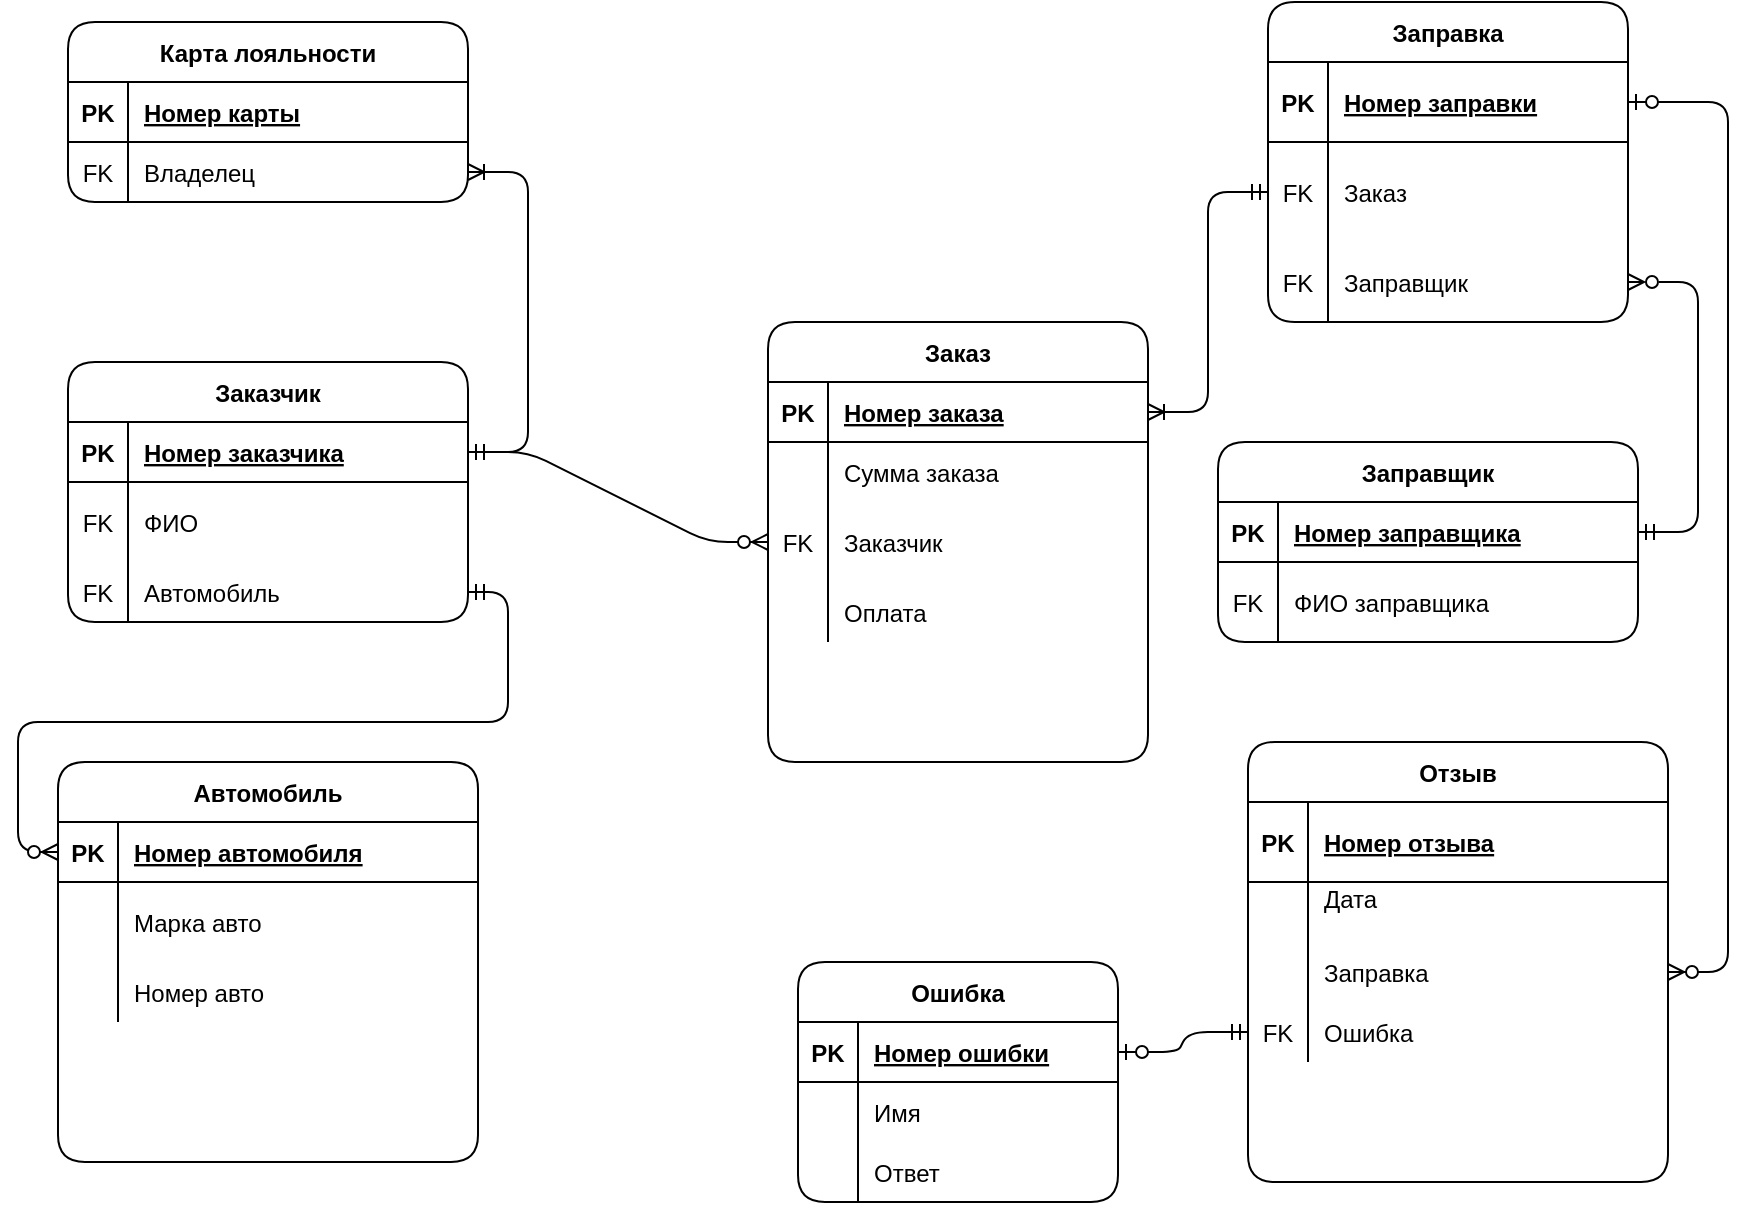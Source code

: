<mxfile version="13.9.9" type="device" pages="2"><diagram id="R2lEEEUBdFMjLlhIrx00" name="Logical"><mxGraphModel dx="1702" dy="495" grid="1" gridSize="10" guides="1" tooltips="1" connect="1" arrows="1" fold="1" page="1" pageScale="1" pageWidth="850" pageHeight="1100" math="0" shadow="0" extFonts="Permanent Marker^https://fonts.googleapis.com/css?family=Permanent+Marker"><root><mxCell id="0"/><mxCell id="1" parent="0"/><mxCell id="C-vyLk0tnHw3VtMMgP7b-1" value="" style="edgeStyle=entityRelationEdgeStyle;endArrow=ERmandOne;startArrow=ERoneToMany;endFill=0;startFill=0;fillColor=#f8cecc;" parent="1" source="C-vyLk0tnHw3VtMMgP7b-24" target="C-vyLk0tnHw3VtMMgP7b-6" edge="1"><mxGeometry width="100" height="100" relative="1" as="geometry"><mxPoint x="340" y="720" as="sourcePoint"/><mxPoint x="440" y="620" as="targetPoint"/></mxGeometry></mxCell><mxCell id="C-vyLk0tnHw3VtMMgP7b-2" value="Заправка" style="shape=table;startSize=30;container=1;collapsible=1;childLayout=tableLayout;fixedRows=1;rowLines=0;fontStyle=1;align=center;resizeLast=1;rounded=1;" parent="1" vertex="1"><mxGeometry x="360" y="80" width="180" height="160" as="geometry"><mxRectangle x="300" y="120" width="90" height="30" as="alternateBounds"/></mxGeometry></mxCell><mxCell id="C-vyLk0tnHw3VtMMgP7b-3" value="" style="shape=partialRectangle;collapsible=0;dropTarget=0;pointerEvents=0;fillColor=none;points=[[0,0.5],[1,0.5]];portConstraint=eastwest;top=0;left=0;right=0;bottom=1;" parent="C-vyLk0tnHw3VtMMgP7b-2" vertex="1"><mxGeometry y="30" width="180" height="40" as="geometry"/></mxCell><mxCell id="C-vyLk0tnHw3VtMMgP7b-4" value="PK" style="shape=partialRectangle;overflow=hidden;connectable=0;fillColor=none;top=0;left=0;bottom=0;right=0;fontStyle=1;" parent="C-vyLk0tnHw3VtMMgP7b-3" vertex="1"><mxGeometry width="30" height="40" as="geometry"><mxRectangle width="30" height="40" as="alternateBounds"/></mxGeometry></mxCell><mxCell id="C-vyLk0tnHw3VtMMgP7b-5" value="Номер заправки" style="shape=partialRectangle;overflow=hidden;connectable=0;fillColor=none;top=0;left=0;bottom=0;right=0;align=left;spacingLeft=6;fontStyle=5;" parent="C-vyLk0tnHw3VtMMgP7b-3" vertex="1"><mxGeometry x="30" width="150" height="40" as="geometry"><mxRectangle width="150" height="40" as="alternateBounds"/></mxGeometry></mxCell><mxCell id="C-vyLk0tnHw3VtMMgP7b-6" value="" style="shape=partialRectangle;collapsible=0;dropTarget=0;pointerEvents=0;fillColor=none;points=[[0,0.5],[1,0.5]];portConstraint=eastwest;top=0;left=0;right=0;bottom=0;" parent="C-vyLk0tnHw3VtMMgP7b-2" vertex="1"><mxGeometry y="70" width="180" height="50" as="geometry"/></mxCell><mxCell id="C-vyLk0tnHw3VtMMgP7b-7" value="FK" style="shape=partialRectangle;overflow=hidden;connectable=0;fillColor=none;top=0;left=0;bottom=0;right=0;" parent="C-vyLk0tnHw3VtMMgP7b-6" vertex="1"><mxGeometry width="30" height="50" as="geometry"><mxRectangle width="30" height="50" as="alternateBounds"/></mxGeometry></mxCell><mxCell id="C-vyLk0tnHw3VtMMgP7b-8" value="Заказ" style="shape=partialRectangle;overflow=hidden;connectable=0;fillColor=none;top=0;left=0;bottom=0;right=0;align=left;spacingLeft=6;" parent="C-vyLk0tnHw3VtMMgP7b-6" vertex="1"><mxGeometry x="30" width="150" height="50" as="geometry"><mxRectangle width="150" height="50" as="alternateBounds"/></mxGeometry></mxCell><mxCell id="CII_yBb1ual2_j7JUmYw-45" value="" style="shape=partialRectangle;collapsible=0;dropTarget=0;pointerEvents=0;fillColor=none;top=0;left=0;bottom=0;right=0;points=[[0,0.5],[1,0.5]];portConstraint=eastwest;" parent="C-vyLk0tnHw3VtMMgP7b-2" vertex="1"><mxGeometry y="120" width="180" height="40" as="geometry"/></mxCell><mxCell id="CII_yBb1ual2_j7JUmYw-46" value="FK" style="shape=partialRectangle;connectable=0;fillColor=none;top=0;left=0;bottom=0;right=0;editable=1;overflow=hidden;" parent="CII_yBb1ual2_j7JUmYw-45" vertex="1"><mxGeometry width="30" height="40" as="geometry"><mxRectangle width="30" height="40" as="alternateBounds"/></mxGeometry></mxCell><mxCell id="CII_yBb1ual2_j7JUmYw-47" value="Заправщик" style="shape=partialRectangle;connectable=0;fillColor=none;top=0;left=0;bottom=0;right=0;align=left;spacingLeft=6;overflow=hidden;" parent="CII_yBb1ual2_j7JUmYw-45" vertex="1"><mxGeometry x="30" width="150" height="40" as="geometry"><mxRectangle width="150" height="40" as="alternateBounds"/></mxGeometry></mxCell><mxCell id="C-vyLk0tnHw3VtMMgP7b-13" value="Ошибка" style="shape=table;startSize=30;container=1;collapsible=1;childLayout=tableLayout;fixedRows=1;rowLines=0;fontStyle=1;align=center;resizeLast=1;rounded=1;" parent="1" vertex="1"><mxGeometry x="125" y="560" width="160" height="120" as="geometry"><mxRectangle x="580" y="40" width="80" height="30" as="alternateBounds"/></mxGeometry></mxCell><mxCell id="C-vyLk0tnHw3VtMMgP7b-14" value="" style="shape=partialRectangle;collapsible=0;dropTarget=0;pointerEvents=0;fillColor=none;points=[[0,0.5],[1,0.5]];portConstraint=eastwest;top=0;left=0;right=0;bottom=1;" parent="C-vyLk0tnHw3VtMMgP7b-13" vertex="1"><mxGeometry y="30" width="160" height="30" as="geometry"/></mxCell><mxCell id="C-vyLk0tnHw3VtMMgP7b-15" value="PK" style="shape=partialRectangle;overflow=hidden;connectable=0;fillColor=none;top=0;left=0;bottom=0;right=0;fontStyle=1;" parent="C-vyLk0tnHw3VtMMgP7b-14" vertex="1"><mxGeometry width="30" height="30" as="geometry"><mxRectangle width="30" height="30" as="alternateBounds"/></mxGeometry></mxCell><mxCell id="C-vyLk0tnHw3VtMMgP7b-16" value="Номер ошибки" style="shape=partialRectangle;overflow=hidden;connectable=0;fillColor=none;top=0;left=0;bottom=0;right=0;align=left;spacingLeft=6;fontStyle=5;" parent="C-vyLk0tnHw3VtMMgP7b-14" vertex="1"><mxGeometry x="30" width="130" height="30" as="geometry"><mxRectangle width="130" height="30" as="alternateBounds"/></mxGeometry></mxCell><mxCell id="ODH3UXJj45eJkhHEA2XI-54" value="" style="shape=partialRectangle;collapsible=0;dropTarget=0;pointerEvents=0;fillColor=none;top=0;left=0;bottom=0;right=0;points=[[0,0.5],[1,0.5]];portConstraint=eastwest;" parent="C-vyLk0tnHw3VtMMgP7b-13" vertex="1"><mxGeometry y="60" width="160" height="30" as="geometry"/></mxCell><mxCell id="ODH3UXJj45eJkhHEA2XI-55" value="" style="shape=partialRectangle;connectable=0;fillColor=none;top=0;left=0;bottom=0;right=0;editable=1;overflow=hidden;" parent="ODH3UXJj45eJkhHEA2XI-54" vertex="1"><mxGeometry width="30" height="30" as="geometry"><mxRectangle width="30" height="30" as="alternateBounds"/></mxGeometry></mxCell><mxCell id="ODH3UXJj45eJkhHEA2XI-56" value="Имя" style="shape=partialRectangle;connectable=0;fillColor=none;top=0;left=0;bottom=0;right=0;align=left;spacingLeft=6;overflow=hidden;" parent="ODH3UXJj45eJkhHEA2XI-54" vertex="1"><mxGeometry x="30" width="130" height="30" as="geometry"><mxRectangle width="130" height="30" as="alternateBounds"/></mxGeometry></mxCell><mxCell id="ODH3UXJj45eJkhHEA2XI-50" value="" style="shape=partialRectangle;collapsible=0;dropTarget=0;pointerEvents=0;fillColor=none;top=0;left=0;bottom=0;right=0;points=[[0,0.5],[1,0.5]];portConstraint=eastwest;" parent="C-vyLk0tnHw3VtMMgP7b-13" vertex="1"><mxGeometry y="90" width="160" height="30" as="geometry"/></mxCell><mxCell id="ODH3UXJj45eJkhHEA2XI-51" value="" style="shape=partialRectangle;connectable=0;fillColor=none;top=0;left=0;bottom=0;right=0;editable=1;overflow=hidden;" parent="ODH3UXJj45eJkhHEA2XI-50" vertex="1"><mxGeometry width="30" height="30" as="geometry"><mxRectangle width="30" height="30" as="alternateBounds"/></mxGeometry></mxCell><mxCell id="ODH3UXJj45eJkhHEA2XI-52" value="Ответ" style="shape=partialRectangle;connectable=0;fillColor=none;top=0;left=0;bottom=0;right=0;align=left;spacingLeft=6;overflow=hidden;" parent="ODH3UXJj45eJkhHEA2XI-50" vertex="1"><mxGeometry x="30" width="130" height="30" as="geometry"><mxRectangle width="130" height="30" as="alternateBounds"/></mxGeometry></mxCell><mxCell id="C-vyLk0tnHw3VtMMgP7b-23" value="Заказ" style="shape=table;startSize=30;container=1;collapsible=1;childLayout=tableLayout;fixedRows=1;rowLines=0;fontStyle=1;align=center;resizeLast=1;rounded=1;" parent="1" vertex="1"><mxGeometry x="110" y="240" width="190" height="220" as="geometry"/></mxCell><mxCell id="C-vyLk0tnHw3VtMMgP7b-24" value="" style="shape=partialRectangle;collapsible=0;dropTarget=0;pointerEvents=0;fillColor=none;points=[[0,0.5],[1,0.5]];portConstraint=eastwest;top=0;left=0;right=0;bottom=1;" parent="C-vyLk0tnHw3VtMMgP7b-23" vertex="1"><mxGeometry y="30" width="190" height="30" as="geometry"/></mxCell><mxCell id="C-vyLk0tnHw3VtMMgP7b-25" value="PK" style="shape=partialRectangle;overflow=hidden;connectable=0;fillColor=none;top=0;left=0;bottom=0;right=0;fontStyle=1;" parent="C-vyLk0tnHw3VtMMgP7b-24" vertex="1"><mxGeometry width="30" height="30" as="geometry"><mxRectangle width="30" height="30" as="alternateBounds"/></mxGeometry></mxCell><mxCell id="C-vyLk0tnHw3VtMMgP7b-26" value="Номер заказа" style="shape=partialRectangle;overflow=hidden;connectable=0;fillColor=none;top=0;left=0;bottom=0;right=0;align=left;spacingLeft=6;fontStyle=5;" parent="C-vyLk0tnHw3VtMMgP7b-24" vertex="1"><mxGeometry x="30" width="160" height="30" as="geometry"><mxRectangle width="160" height="30" as="alternateBounds"/></mxGeometry></mxCell><mxCell id="ODH3UXJj45eJkhHEA2XI-2" value="" style="shape=partialRectangle;collapsible=0;dropTarget=0;pointerEvents=0;fillColor=none;top=0;left=0;bottom=0;right=0;points=[[0,0.5],[1,0.5]];portConstraint=eastwest;" parent="C-vyLk0tnHw3VtMMgP7b-23" vertex="1"><mxGeometry y="60" width="190" height="30" as="geometry"/></mxCell><mxCell id="ODH3UXJj45eJkhHEA2XI-3" value="" style="shape=partialRectangle;connectable=0;fillColor=none;top=0;left=0;bottom=0;right=0;editable=1;overflow=hidden;" parent="ODH3UXJj45eJkhHEA2XI-2" vertex="1"><mxGeometry width="30" height="30" as="geometry"><mxRectangle width="30" height="30" as="alternateBounds"/></mxGeometry></mxCell><mxCell id="ODH3UXJj45eJkhHEA2XI-4" value="Сумма заказа" style="shape=partialRectangle;connectable=0;fillColor=none;top=0;left=0;bottom=0;right=0;align=left;spacingLeft=6;overflow=hidden;" parent="ODH3UXJj45eJkhHEA2XI-2" vertex="1"><mxGeometry x="30" width="160" height="30" as="geometry"><mxRectangle width="160" height="30" as="alternateBounds"/></mxGeometry></mxCell><mxCell id="ODH3UXJj45eJkhHEA2XI-6" value="" style="shape=partialRectangle;collapsible=0;dropTarget=0;pointerEvents=0;fillColor=none;top=0;left=0;bottom=0;right=0;points=[[0,0.5],[1,0.5]];portConstraint=eastwest;" parent="C-vyLk0tnHw3VtMMgP7b-23" vertex="1"><mxGeometry y="90" width="190" height="40" as="geometry"/></mxCell><mxCell id="ODH3UXJj45eJkhHEA2XI-7" value="FK" style="shape=partialRectangle;connectable=0;fillColor=none;top=0;left=0;bottom=0;right=0;editable=1;overflow=hidden;" parent="ODH3UXJj45eJkhHEA2XI-6" vertex="1"><mxGeometry width="30" height="40" as="geometry"><mxRectangle width="30" height="40" as="alternateBounds"/></mxGeometry></mxCell><mxCell id="ODH3UXJj45eJkhHEA2XI-8" value="Заказчик" style="shape=partialRectangle;connectable=0;fillColor=none;top=0;left=0;bottom=0;right=0;align=left;spacingLeft=6;overflow=hidden;" parent="ODH3UXJj45eJkhHEA2XI-6" vertex="1"><mxGeometry x="30" width="160" height="40" as="geometry"><mxRectangle width="160" height="40" as="alternateBounds"/></mxGeometry></mxCell><mxCell id="ODH3UXJj45eJkhHEA2XI-34" value="" style="shape=partialRectangle;collapsible=0;dropTarget=0;pointerEvents=0;fillColor=none;top=0;left=0;bottom=0;right=0;points=[[0,0.5],[1,0.5]];portConstraint=eastwest;" parent="C-vyLk0tnHw3VtMMgP7b-23" vertex="1"><mxGeometry y="130" width="190" height="30" as="geometry"/></mxCell><mxCell id="ODH3UXJj45eJkhHEA2XI-35" value="" style="shape=partialRectangle;connectable=0;fillColor=none;top=0;left=0;bottom=0;right=0;editable=1;overflow=hidden;" parent="ODH3UXJj45eJkhHEA2XI-34" vertex="1"><mxGeometry width="30" height="30" as="geometry"><mxRectangle width="30" height="30" as="alternateBounds"/></mxGeometry></mxCell><mxCell id="ODH3UXJj45eJkhHEA2XI-36" value="Оплата" style="shape=partialRectangle;connectable=0;fillColor=none;top=0;left=0;bottom=0;right=0;align=left;spacingLeft=6;overflow=hidden;" parent="ODH3UXJj45eJkhHEA2XI-34" vertex="1"><mxGeometry x="30" width="160" height="30" as="geometry"><mxRectangle width="160" height="30" as="alternateBounds"/></mxGeometry></mxCell><mxCell id="oWSy5l8P3rpFswhTeoix-1" value="Отзыв" style="shape=table;startSize=30;container=1;collapsible=1;childLayout=tableLayout;fixedRows=1;rowLines=0;fontStyle=1;align=center;resizeLast=1;rounded=1;" parent="1" vertex="1"><mxGeometry x="350" y="450" width="210" height="220" as="geometry"/></mxCell><mxCell id="oWSy5l8P3rpFswhTeoix-2" value="" style="shape=partialRectangle;collapsible=0;dropTarget=0;pointerEvents=0;fillColor=none;points=[[0,0.5],[1,0.5]];portConstraint=eastwest;top=0;left=0;right=0;bottom=1;" parent="oWSy5l8P3rpFswhTeoix-1" vertex="1"><mxGeometry y="30" width="210" height="40" as="geometry"/></mxCell><mxCell id="oWSy5l8P3rpFswhTeoix-3" value="PK" style="shape=partialRectangle;overflow=hidden;connectable=0;fillColor=none;top=0;left=0;bottom=0;right=0;fontStyle=1;" parent="oWSy5l8P3rpFswhTeoix-2" vertex="1"><mxGeometry width="30" height="40" as="geometry"/></mxCell><mxCell id="oWSy5l8P3rpFswhTeoix-4" value="Номер отзыва" style="shape=partialRectangle;overflow=hidden;connectable=0;fillColor=none;top=0;left=0;bottom=0;right=0;align=left;spacingLeft=6;fontStyle=5;" parent="oWSy5l8P3rpFswhTeoix-2" vertex="1"><mxGeometry x="30" width="180" height="40" as="geometry"/></mxCell><mxCell id="oWSy5l8P3rpFswhTeoix-5" value="" style="shape=partialRectangle;collapsible=0;dropTarget=0;pointerEvents=0;fillColor=none;points=[[0,0.5],[1,0.5]];portConstraint=eastwest;top=0;left=0;right=0;bottom=0;" parent="oWSy5l8P3rpFswhTeoix-1" vertex="1"><mxGeometry y="70" width="210" height="30" as="geometry"/></mxCell><mxCell id="oWSy5l8P3rpFswhTeoix-6" value="" style="shape=partialRectangle;overflow=hidden;connectable=0;fillColor=none;top=0;left=0;bottom=0;right=0;" parent="oWSy5l8P3rpFswhTeoix-5" vertex="1"><mxGeometry width="30" height="30" as="geometry"/></mxCell><mxCell id="oWSy5l8P3rpFswhTeoix-7" value="Дата &#10;&#10;" style="shape=partialRectangle;overflow=hidden;connectable=0;fillColor=none;top=0;left=0;bottom=0;right=0;align=left;spacingLeft=6;" parent="oWSy5l8P3rpFswhTeoix-5" vertex="1"><mxGeometry x="30" width="180" height="30" as="geometry"/></mxCell><mxCell id="CII_yBb1ual2_j7JUmYw-36" value="" style="shape=partialRectangle;collapsible=0;dropTarget=0;pointerEvents=0;fillColor=none;top=0;left=0;bottom=0;right=0;points=[[0,0.5],[1,0.5]];portConstraint=eastwest;" parent="oWSy5l8P3rpFswhTeoix-1" vertex="1"><mxGeometry y="100" width="210" height="30" as="geometry"/></mxCell><mxCell id="CII_yBb1ual2_j7JUmYw-37" value="" style="shape=partialRectangle;connectable=0;fillColor=none;top=0;left=0;bottom=0;right=0;editable=1;overflow=hidden;" parent="CII_yBb1ual2_j7JUmYw-36" vertex="1"><mxGeometry width="30" height="30" as="geometry"/></mxCell><mxCell id="CII_yBb1ual2_j7JUmYw-38" value="Заправка" style="shape=partialRectangle;connectable=0;fillColor=none;top=0;left=0;bottom=0;right=0;align=left;spacingLeft=6;overflow=hidden;" parent="CII_yBb1ual2_j7JUmYw-36" vertex="1"><mxGeometry x="30" width="180" height="30" as="geometry"/></mxCell><mxCell id="CII_yBb1ual2_j7JUmYw-40" value="" style="shape=partialRectangle;collapsible=0;dropTarget=0;pointerEvents=0;fillColor=none;top=0;left=0;bottom=0;right=0;points=[[0,0.5],[1,0.5]];portConstraint=eastwest;" parent="oWSy5l8P3rpFswhTeoix-1" vertex="1"><mxGeometry y="130" width="210" height="30" as="geometry"/></mxCell><mxCell id="CII_yBb1ual2_j7JUmYw-41" value="FK" style="shape=partialRectangle;connectable=0;fillColor=none;top=0;left=0;bottom=0;right=0;editable=1;overflow=hidden;" parent="CII_yBb1ual2_j7JUmYw-40" vertex="1"><mxGeometry width="30" height="30" as="geometry"/></mxCell><mxCell id="CII_yBb1ual2_j7JUmYw-42" value="Ошибка" style="shape=partialRectangle;connectable=0;fillColor=none;top=0;left=0;bottom=0;right=0;align=left;spacingLeft=6;overflow=hidden;" parent="CII_yBb1ual2_j7JUmYw-40" vertex="1"><mxGeometry x="30" width="180" height="30" as="geometry"/></mxCell><mxCell id="VrgXkqRL2lkpF9AYlvJb-4" value="Карта лояльности" style="shape=table;startSize=30;container=1;collapsible=1;childLayout=tableLayout;fixedRows=1;rowLines=0;fontStyle=1;align=center;resizeLast=1;rounded=1;" parent="1" vertex="1"><mxGeometry x="-240" y="90" width="200" height="90" as="geometry"/></mxCell><mxCell id="VrgXkqRL2lkpF9AYlvJb-5" value="" style="shape=partialRectangle;collapsible=0;dropTarget=0;pointerEvents=0;fillColor=none;points=[[0,0.5],[1,0.5]];portConstraint=eastwest;top=0;left=0;right=0;bottom=1;" parent="VrgXkqRL2lkpF9AYlvJb-4" vertex="1"><mxGeometry y="30" width="200" height="30" as="geometry"/></mxCell><mxCell id="VrgXkqRL2lkpF9AYlvJb-6" value="PK" style="shape=partialRectangle;overflow=hidden;connectable=0;fillColor=none;top=0;left=0;bottom=0;right=0;fontStyle=1;" parent="VrgXkqRL2lkpF9AYlvJb-5" vertex="1"><mxGeometry width="30" height="30" as="geometry"><mxRectangle width="30" height="30" as="alternateBounds"/></mxGeometry></mxCell><mxCell id="VrgXkqRL2lkpF9AYlvJb-7" value="Номер карты" style="shape=partialRectangle;overflow=hidden;connectable=0;fillColor=none;top=0;left=0;bottom=0;right=0;align=left;spacingLeft=6;fontStyle=5;" parent="VrgXkqRL2lkpF9AYlvJb-5" vertex="1"><mxGeometry x="30" width="170" height="30" as="geometry"><mxRectangle width="160" height="30" as="alternateBounds"/></mxGeometry></mxCell><mxCell id="VrgXkqRL2lkpF9AYlvJb-11" value="" style="shape=partialRectangle;collapsible=0;dropTarget=0;pointerEvents=0;fillColor=none;top=0;left=0;bottom=0;right=0;points=[[0,0.5],[1,0.5]];portConstraint=eastwest;" parent="VrgXkqRL2lkpF9AYlvJb-4" vertex="1"><mxGeometry y="60" width="200" height="30" as="geometry"/></mxCell><mxCell id="VrgXkqRL2lkpF9AYlvJb-12" value="FK" style="shape=partialRectangle;connectable=0;fillColor=none;top=0;left=0;bottom=0;right=0;editable=1;overflow=hidden;" parent="VrgXkqRL2lkpF9AYlvJb-11" vertex="1"><mxGeometry width="30" height="30" as="geometry"><mxRectangle width="30" height="30" as="alternateBounds"/></mxGeometry></mxCell><mxCell id="VrgXkqRL2lkpF9AYlvJb-13" value="Владелец" style="shape=partialRectangle;connectable=0;fillColor=none;top=0;left=0;bottom=0;right=0;align=left;spacingLeft=6;overflow=hidden;" parent="VrgXkqRL2lkpF9AYlvJb-11" vertex="1"><mxGeometry x="30" width="170" height="30" as="geometry"><mxRectangle width="160" height="30" as="alternateBounds"/></mxGeometry></mxCell><mxCell id="CII_yBb1ual2_j7JUmYw-1" value="Заказчик" style="shape=table;startSize=30;container=1;collapsible=1;childLayout=tableLayout;fixedRows=1;rowLines=0;fontStyle=1;align=center;resizeLast=1;rounded=1;" parent="1" vertex="1"><mxGeometry x="-240" y="260" width="200" height="130" as="geometry"/></mxCell><mxCell id="CII_yBb1ual2_j7JUmYw-2" value="" style="shape=partialRectangle;collapsible=0;dropTarget=0;pointerEvents=0;fillColor=none;points=[[0,0.5],[1,0.5]];portConstraint=eastwest;top=0;left=0;right=0;bottom=1;" parent="CII_yBb1ual2_j7JUmYw-1" vertex="1"><mxGeometry y="30" width="200" height="30" as="geometry"/></mxCell><mxCell id="CII_yBb1ual2_j7JUmYw-3" value="PK" style="shape=partialRectangle;overflow=hidden;connectable=0;fillColor=none;top=0;left=0;bottom=0;right=0;fontStyle=1;" parent="CII_yBb1ual2_j7JUmYw-2" vertex="1"><mxGeometry width="30" height="30" as="geometry"/></mxCell><mxCell id="CII_yBb1ual2_j7JUmYw-4" value="Номер заказчика" style="shape=partialRectangle;overflow=hidden;connectable=0;fillColor=none;top=0;left=0;bottom=0;right=0;align=left;spacingLeft=6;fontStyle=5;" parent="CII_yBb1ual2_j7JUmYw-2" vertex="1"><mxGeometry x="30" width="170" height="30" as="geometry"/></mxCell><mxCell id="CII_yBb1ual2_j7JUmYw-5" value="" style="shape=partialRectangle;collapsible=0;dropTarget=0;pointerEvents=0;fillColor=none;points=[[0,0.5],[1,0.5]];portConstraint=eastwest;top=0;left=0;right=0;bottom=0;" parent="CII_yBb1ual2_j7JUmYw-1" vertex="1"><mxGeometry y="60" width="200" height="40" as="geometry"/></mxCell><mxCell id="CII_yBb1ual2_j7JUmYw-6" value="FK" style="shape=partialRectangle;overflow=hidden;connectable=0;fillColor=none;top=0;left=0;bottom=0;right=0;" parent="CII_yBb1ual2_j7JUmYw-5" vertex="1"><mxGeometry width="30" height="40" as="geometry"/></mxCell><mxCell id="CII_yBb1ual2_j7JUmYw-7" value="ФИО" style="shape=partialRectangle;overflow=hidden;connectable=0;fillColor=none;top=0;left=0;bottom=0;right=0;align=left;spacingLeft=6;" parent="CII_yBb1ual2_j7JUmYw-5" vertex="1"><mxGeometry x="30" width="170" height="40" as="geometry"/></mxCell><mxCell id="CII_yBb1ual2_j7JUmYw-8" value="" style="shape=partialRectangle;collapsible=0;dropTarget=0;pointerEvents=0;fillColor=none;points=[[0,0.5],[1,0.5]];portConstraint=eastwest;top=0;left=0;right=0;bottom=0;" parent="CII_yBb1ual2_j7JUmYw-1" vertex="1"><mxGeometry y="100" width="200" height="30" as="geometry"/></mxCell><mxCell id="CII_yBb1ual2_j7JUmYw-9" value="FK" style="shape=partialRectangle;overflow=hidden;connectable=0;fillColor=none;top=0;left=0;bottom=0;right=0;" parent="CII_yBb1ual2_j7JUmYw-8" vertex="1"><mxGeometry width="30" height="30" as="geometry"/></mxCell><mxCell id="CII_yBb1ual2_j7JUmYw-10" value="Автомобиль" style="shape=partialRectangle;overflow=hidden;connectable=0;fillColor=none;top=0;left=0;bottom=0;right=0;align=left;spacingLeft=6;" parent="CII_yBb1ual2_j7JUmYw-8" vertex="1"><mxGeometry x="30" width="170" height="30" as="geometry"/></mxCell><mxCell id="CII_yBb1ual2_j7JUmYw-11" value="Автомобиль" style="shape=table;startSize=30;container=1;collapsible=1;childLayout=tableLayout;fixedRows=1;rowLines=0;fontStyle=1;align=center;resizeLast=1;rounded=1;" parent="1" vertex="1"><mxGeometry x="-245" y="460" width="210" height="200" as="geometry"/></mxCell><mxCell id="CII_yBb1ual2_j7JUmYw-12" value="" style="shape=partialRectangle;collapsible=0;dropTarget=0;pointerEvents=0;fillColor=none;points=[[0,0.5],[1,0.5]];portConstraint=eastwest;top=0;left=0;right=0;bottom=1;" parent="CII_yBb1ual2_j7JUmYw-11" vertex="1"><mxGeometry y="30" width="210" height="30" as="geometry"/></mxCell><mxCell id="CII_yBb1ual2_j7JUmYw-13" value="PK" style="shape=partialRectangle;overflow=hidden;connectable=0;fillColor=none;top=0;left=0;bottom=0;right=0;fontStyle=1;" parent="CII_yBb1ual2_j7JUmYw-12" vertex="1"><mxGeometry width="30" height="30" as="geometry"/></mxCell><mxCell id="CII_yBb1ual2_j7JUmYw-14" value="Номер автомобиля" style="shape=partialRectangle;overflow=hidden;connectable=0;fillColor=none;top=0;left=0;bottom=0;right=0;align=left;spacingLeft=6;fontStyle=5;" parent="CII_yBb1ual2_j7JUmYw-12" vertex="1"><mxGeometry x="30" width="180" height="30" as="geometry"/></mxCell><mxCell id="CII_yBb1ual2_j7JUmYw-15" value="" style="shape=partialRectangle;collapsible=0;dropTarget=0;pointerEvents=0;fillColor=none;points=[[0,0.5],[1,0.5]];portConstraint=eastwest;top=0;left=0;right=0;bottom=0;" parent="CII_yBb1ual2_j7JUmYw-11" vertex="1"><mxGeometry y="60" width="210" height="40" as="geometry"/></mxCell><mxCell id="CII_yBb1ual2_j7JUmYw-16" value="" style="shape=partialRectangle;overflow=hidden;connectable=0;fillColor=none;top=0;left=0;bottom=0;right=0;" parent="CII_yBb1ual2_j7JUmYw-15" vertex="1"><mxGeometry width="30" height="40" as="geometry"/></mxCell><mxCell id="CII_yBb1ual2_j7JUmYw-17" value="Марка авто" style="shape=partialRectangle;overflow=hidden;connectable=0;fillColor=none;top=0;left=0;bottom=0;right=0;align=left;spacingLeft=6;" parent="CII_yBb1ual2_j7JUmYw-15" vertex="1"><mxGeometry x="30" width="180" height="40" as="geometry"/></mxCell><mxCell id="CII_yBb1ual2_j7JUmYw-32" value="" style="shape=partialRectangle;collapsible=0;dropTarget=0;pointerEvents=0;fillColor=none;top=0;left=0;bottom=0;right=0;points=[[0,0.5],[1,0.5]];portConstraint=eastwest;" parent="CII_yBb1ual2_j7JUmYw-11" vertex="1"><mxGeometry y="100" width="210" height="30" as="geometry"/></mxCell><mxCell id="CII_yBb1ual2_j7JUmYw-33" value="" style="shape=partialRectangle;connectable=0;fillColor=none;top=0;left=0;bottom=0;right=0;editable=1;overflow=hidden;" parent="CII_yBb1ual2_j7JUmYw-32" vertex="1"><mxGeometry width="30" height="30" as="geometry"/></mxCell><mxCell id="CII_yBb1ual2_j7JUmYw-34" value="Номер авто" style="shape=partialRectangle;connectable=0;fillColor=none;top=0;left=0;bottom=0;right=0;align=left;spacingLeft=6;overflow=hidden;" parent="CII_yBb1ual2_j7JUmYw-32" vertex="1"><mxGeometry x="30" width="180" height="30" as="geometry"/></mxCell><mxCell id="CII_yBb1ual2_j7JUmYw-21" value="Заправщик" style="shape=table;startSize=30;container=1;collapsible=1;childLayout=tableLayout;fixedRows=1;rowLines=0;fontStyle=1;align=center;resizeLast=1;rounded=1;" parent="1" vertex="1"><mxGeometry x="335" y="300" width="210" height="100" as="geometry"/></mxCell><mxCell id="CII_yBb1ual2_j7JUmYw-22" value="" style="shape=partialRectangle;collapsible=0;dropTarget=0;pointerEvents=0;fillColor=none;points=[[0,0.5],[1,0.5]];portConstraint=eastwest;top=0;left=0;right=0;bottom=1;" parent="CII_yBb1ual2_j7JUmYw-21" vertex="1"><mxGeometry y="30" width="210" height="30" as="geometry"/></mxCell><mxCell id="CII_yBb1ual2_j7JUmYw-23" value="PK" style="shape=partialRectangle;overflow=hidden;connectable=0;fillColor=none;top=0;left=0;bottom=0;right=0;fontStyle=1;" parent="CII_yBb1ual2_j7JUmYw-22" vertex="1"><mxGeometry width="30" height="30" as="geometry"/></mxCell><mxCell id="CII_yBb1ual2_j7JUmYw-24" value="Номер заправщика" style="shape=partialRectangle;overflow=hidden;connectable=0;fillColor=none;top=0;left=0;bottom=0;right=0;align=left;spacingLeft=6;fontStyle=5;" parent="CII_yBb1ual2_j7JUmYw-22" vertex="1"><mxGeometry x="30" width="180" height="30" as="geometry"/></mxCell><mxCell id="CII_yBb1ual2_j7JUmYw-25" value="" style="shape=partialRectangle;collapsible=0;dropTarget=0;pointerEvents=0;fillColor=none;points=[[0,0.5],[1,0.5]];portConstraint=eastwest;top=0;left=0;right=0;bottom=0;" parent="CII_yBb1ual2_j7JUmYw-21" vertex="1"><mxGeometry y="60" width="210" height="40" as="geometry"/></mxCell><mxCell id="CII_yBb1ual2_j7JUmYw-26" value="FK" style="shape=partialRectangle;overflow=hidden;connectable=0;fillColor=none;top=0;left=0;bottom=0;right=0;" parent="CII_yBb1ual2_j7JUmYw-25" vertex="1"><mxGeometry width="30" height="40" as="geometry"/></mxCell><mxCell id="CII_yBb1ual2_j7JUmYw-27" value="ФИО заправщика" style="shape=partialRectangle;overflow=hidden;connectable=0;fillColor=none;top=0;left=0;bottom=0;right=0;align=left;spacingLeft=6;" parent="CII_yBb1ual2_j7JUmYw-25" vertex="1"><mxGeometry x="30" width="180" height="40" as="geometry"/></mxCell><mxCell id="CII_yBb1ual2_j7JUmYw-49" value="" style="edgeStyle=entityRelationEdgeStyle;fontSize=12;html=1;endArrow=ERmandOne;startArrow=ERoneToMany;endFill=0;startFill=0;" parent="1" source="VrgXkqRL2lkpF9AYlvJb-11" target="CII_yBb1ual2_j7JUmYw-2" edge="1"><mxGeometry width="100" height="100" relative="1" as="geometry"><mxPoint x="210" y="300" as="sourcePoint"/><mxPoint x="-420" y="580" as="targetPoint"/></mxGeometry></mxCell><mxCell id="CII_yBb1ual2_j7JUmYw-50" value="" style="edgeStyle=entityRelationEdgeStyle;fontSize=12;html=1;endArrow=ERzeroToMany;endFill=1;strokeColor=#000000;startArrow=ERzeroToOne;startFill=1;" parent="1" source="C-vyLk0tnHw3VtMMgP7b-3" target="CII_yBb1ual2_j7JUmYw-36" edge="1"><mxGeometry width="100" height="100" relative="1" as="geometry"><mxPoint x="120" y="410" as="sourcePoint"/><mxPoint x="220" y="310" as="targetPoint"/></mxGeometry></mxCell><mxCell id="CII_yBb1ual2_j7JUmYw-51" value="" style="edgeStyle=entityRelationEdgeStyle;fontSize=12;html=1;endArrow=ERzeroToOne;endFill=1;fillColor=#f8cecc;startArrow=ERmandOne;startFill=0;" parent="1" source="CII_yBb1ual2_j7JUmYw-40" target="C-vyLk0tnHw3VtMMgP7b-14" edge="1"><mxGeometry width="100" height="100" relative="1" as="geometry"><mxPoint x="120" y="410" as="sourcePoint"/><mxPoint x="220" y="310" as="targetPoint"/></mxGeometry></mxCell><mxCell id="CII_yBb1ual2_j7JUmYw-52" value="" style="edgeStyle=entityRelationEdgeStyle;fontSize=12;html=1;endArrow=ERzeroToMany;endFill=0;strokeColor=#000000;startArrow=ERmandOne;startFill=0;" parent="1" source="CII_yBb1ual2_j7JUmYw-22" target="CII_yBb1ual2_j7JUmYw-45" edge="1"><mxGeometry width="100" height="100" relative="1" as="geometry"><mxPoint x="-80" y="260" as="sourcePoint"/><mxPoint x="20" y="160" as="targetPoint"/></mxGeometry></mxCell><mxCell id="CII_yBb1ual2_j7JUmYw-54" value="" style="edgeStyle=entityRelationEdgeStyle;fontSize=12;html=1;endArrow=ERzeroToMany;endFill=1;strokeColor=#000000;startArrow=ERmandOne;startFill=0;" parent="1" source="CII_yBb1ual2_j7JUmYw-2" target="ODH3UXJj45eJkhHEA2XI-6" edge="1"><mxGeometry width="100" height="100" relative="1" as="geometry"><mxPoint x="-190" y="620" as="sourcePoint"/><mxPoint x="-90" y="520" as="targetPoint"/></mxGeometry></mxCell><mxCell id="CVyz67ZBoaq2TGGWcRxs-1" style="edgeStyle=orthogonalEdgeStyle;rounded=1;orthogonalLoop=1;jettySize=auto;html=1;startArrow=ERzeroToMany;startFill=1;endArrow=ERmandOne;endFill=0;fillColor=#f8cecc;" parent="1" source="CII_yBb1ual2_j7JUmYw-12" target="CII_yBb1ual2_j7JUmYw-8" edge="1"><mxGeometry relative="1" as="geometry"><mxPoint x="70" y="460" as="targetPoint"/></mxGeometry></mxCell></root></mxGraphModel></diagram><diagram id="wZFpljfU2M4jTGu42L2u" name="Physical"><mxGraphModel dx="2171" dy="582" grid="1" gridSize="10" guides="1" tooltips="1" connect="1" arrows="1" fold="1" page="1" pageScale="1" pageWidth="1169" pageHeight="827" background="#F4F1DE" math="0" shadow="0"><root><mxCell id="AkfPOvtvkQd8-T6ByTKF-0"/><mxCell id="AkfPOvtvkQd8-T6ByTKF-1" parent="AkfPOvtvkQd8-T6ByTKF-0"/><mxCell id="lx_EKzU6SxIVx4R0uzrZ-0" value="" style="edgeStyle=entityRelationEdgeStyle;endArrow=ERzeroToMany;startArrow=ERmandOne;endFill=0;startFill=0;labelBackgroundColor=#F4F1DE;strokeColor=#E07A5F;fontColor=#393C56;" parent="AkfPOvtvkQd8-T6ByTKF-1" source="lx_EKzU6SxIVx4R0uzrZ-2" target="owiZn6CCbz2e9wyo9WSs-0" edge="1"><mxGeometry width="100" height="100" relative="1" as="geometry"><mxPoint x="330" y="260" as="sourcePoint"/><mxPoint x="440" y="620" as="targetPoint"/></mxGeometry></mxCell><mxCell id="lx_EKzU6SxIVx4R0uzrZ-1" value="Station" style="shape=table;startSize=30;container=1;collapsible=1;childLayout=tableLayout;fixedRows=1;rowLines=0;fontStyle=1;align=center;resizeLast=1;rounded=1;fillColor=#F2CC8F;strokeColor=#E07A5F;fontColor=#393C56;" parent="AkfPOvtvkQd8-T6ByTKF-1" vertex="1"><mxGeometry x="360" y="80" width="180" height="110" as="geometry"><mxRectangle x="360" y="80" width="90" height="30" as="alternateBounds"/></mxGeometry></mxCell><mxCell id="lx_EKzU6SxIVx4R0uzrZ-2" value="" style="shape=partialRectangle;collapsible=0;dropTarget=0;pointerEvents=0;fillColor=none;points=[[0,0.5],[1,0.5]];portConstraint=eastwest;top=0;left=0;right=0;bottom=1;strokeColor=#E07A5F;fontColor=#393C56;" parent="lx_EKzU6SxIVx4R0uzrZ-1" vertex="1"><mxGeometry y="30" width="180" height="40" as="geometry"/></mxCell><mxCell id="lx_EKzU6SxIVx4R0uzrZ-3" value="PK" style="shape=partialRectangle;overflow=hidden;connectable=0;fillColor=none;top=0;left=0;bottom=0;right=0;fontStyle=1;strokeColor=#E07A5F;fontColor=#393C56;" parent="lx_EKzU6SxIVx4R0uzrZ-2" vertex="1"><mxGeometry width="30" height="40" as="geometry"><mxRectangle width="30" height="40" as="alternateBounds"/></mxGeometry></mxCell><mxCell id="lx_EKzU6SxIVx4R0uzrZ-4" value="Id: int" style="shape=partialRectangle;overflow=hidden;connectable=0;fillColor=none;top=0;left=0;bottom=0;right=0;align=left;spacingLeft=6;fontStyle=5;strokeColor=#E07A5F;fontColor=#393C56;" parent="lx_EKzU6SxIVx4R0uzrZ-2" vertex="1"><mxGeometry x="30" width="150" height="40" as="geometry"><mxRectangle width="150" height="40" as="alternateBounds"/></mxGeometry></mxCell><mxCell id="lx_EKzU6SxIVx4R0uzrZ-8" value="" style="shape=partialRectangle;collapsible=0;dropTarget=0;pointerEvents=0;fillColor=none;top=0;left=0;bottom=0;right=0;points=[[0,0.5],[1,0.5]];portConstraint=eastwest;strokeColor=#E07A5F;fontColor=#393C56;" parent="lx_EKzU6SxIVx4R0uzrZ-1" vertex="1"><mxGeometry y="70" width="180" height="40" as="geometry"/></mxCell><mxCell id="lx_EKzU6SxIVx4R0uzrZ-9" value="FK" style="shape=partialRectangle;connectable=0;fillColor=none;top=0;left=0;bottom=0;right=0;editable=1;overflow=hidden;strokeColor=#E07A5F;fontColor=#393C56;" parent="lx_EKzU6SxIVx4R0uzrZ-8" vertex="1"><mxGeometry width="30" height="40" as="geometry"><mxRectangle width="30" height="40" as="alternateBounds"/></mxGeometry></mxCell><mxCell id="lx_EKzU6SxIVx4R0uzrZ-10" value="RefuellerId: int" style="shape=partialRectangle;connectable=0;fillColor=none;top=0;left=0;bottom=0;right=0;align=left;spacingLeft=6;overflow=hidden;strokeColor=#E07A5F;fontColor=#393C56;" parent="lx_EKzU6SxIVx4R0uzrZ-8" vertex="1"><mxGeometry x="30" width="150" height="40" as="geometry"><mxRectangle width="150" height="40" as="alternateBounds"/></mxGeometry></mxCell><mxCell id="lx_EKzU6SxIVx4R0uzrZ-11" value="Error" style="shape=table;startSize=30;container=1;collapsible=1;childLayout=tableLayout;fixedRows=1;rowLines=0;fontStyle=1;align=center;resizeLast=1;rounded=1;labelBorderColor=none;fillColor=#F2CC8F;strokeColor=#E07A5F;fontColor=#393C56;" parent="AkfPOvtvkQd8-T6ByTKF-1" vertex="1"><mxGeometry x="125" y="550" width="160" height="120" as="geometry"><mxRectangle x="580" y="40" width="80" height="30" as="alternateBounds"/></mxGeometry></mxCell><mxCell id="lx_EKzU6SxIVx4R0uzrZ-12" value="" style="shape=partialRectangle;collapsible=0;dropTarget=0;pointerEvents=0;fillColor=none;points=[[0,0.5],[1,0.5]];portConstraint=eastwest;top=0;left=0;right=0;bottom=1;strokeColor=#E07A5F;fontColor=#393C56;" parent="lx_EKzU6SxIVx4R0uzrZ-11" vertex="1"><mxGeometry y="30" width="160" height="30" as="geometry"/></mxCell><mxCell id="lx_EKzU6SxIVx4R0uzrZ-13" value="PK" style="shape=partialRectangle;overflow=hidden;connectable=0;fillColor=none;top=0;left=0;bottom=0;right=0;fontStyle=1;strokeColor=#E07A5F;fontColor=#393C56;" parent="lx_EKzU6SxIVx4R0uzrZ-12" vertex="1"><mxGeometry width="30" height="30" as="geometry"><mxRectangle width="30" height="30" as="alternateBounds"/></mxGeometry></mxCell><mxCell id="lx_EKzU6SxIVx4R0uzrZ-14" value="Id: int" style="shape=partialRectangle;overflow=hidden;connectable=0;fillColor=none;top=0;left=0;bottom=0;right=0;align=left;spacingLeft=6;fontStyle=5;strokeColor=#E07A5F;fontColor=#393C56;" parent="lx_EKzU6SxIVx4R0uzrZ-12" vertex="1"><mxGeometry x="30" width="130" height="30" as="geometry"><mxRectangle width="130" height="30" as="alternateBounds"/></mxGeometry></mxCell><mxCell id="lx_EKzU6SxIVx4R0uzrZ-15" value="" style="shape=partialRectangle;collapsible=0;dropTarget=0;pointerEvents=0;fillColor=none;top=0;left=0;bottom=0;right=0;points=[[0,0.5],[1,0.5]];portConstraint=eastwest;strokeColor=#E07A5F;fontColor=#393C56;" parent="lx_EKzU6SxIVx4R0uzrZ-11" vertex="1"><mxGeometry y="60" width="160" height="30" as="geometry"/></mxCell><mxCell id="lx_EKzU6SxIVx4R0uzrZ-16" value="" style="shape=partialRectangle;connectable=0;fillColor=none;top=0;left=0;bottom=0;right=0;editable=1;overflow=hidden;strokeColor=#E07A5F;fontColor=#393C56;" parent="lx_EKzU6SxIVx4R0uzrZ-15" vertex="1"><mxGeometry width="30" height="30" as="geometry"><mxRectangle width="30" height="30" as="alternateBounds"/></mxGeometry></mxCell><mxCell id="lx_EKzU6SxIVx4R0uzrZ-17" value="Name: varchar (10)" style="shape=partialRectangle;connectable=0;fillColor=none;top=0;left=0;bottom=0;right=0;align=left;spacingLeft=6;overflow=hidden;strokeColor=#E07A5F;fontColor=#393C56;" parent="lx_EKzU6SxIVx4R0uzrZ-15" vertex="1"><mxGeometry x="30" width="130" height="30" as="geometry"><mxRectangle width="130" height="30" as="alternateBounds"/></mxGeometry></mxCell><mxCell id="lx_EKzU6SxIVx4R0uzrZ-18" value="" style="shape=partialRectangle;collapsible=0;dropTarget=0;pointerEvents=0;fillColor=none;top=0;left=0;bottom=0;right=0;points=[[0,0.5],[1,0.5]];portConstraint=eastwest;strokeColor=#E07A5F;fontColor=#393C56;" parent="lx_EKzU6SxIVx4R0uzrZ-11" vertex="1"><mxGeometry y="90" width="160" height="30" as="geometry"/></mxCell><mxCell id="lx_EKzU6SxIVx4R0uzrZ-19" value="" style="shape=partialRectangle;connectable=0;fillColor=none;top=0;left=0;bottom=0;right=0;editable=1;overflow=hidden;strokeColor=#E07A5F;fontColor=#393C56;" parent="lx_EKzU6SxIVx4R0uzrZ-18" vertex="1"><mxGeometry width="30" height="30" as="geometry"><mxRectangle width="30" height="30" as="alternateBounds"/></mxGeometry></mxCell><mxCell id="lx_EKzU6SxIVx4R0uzrZ-20" value="Answer: varchar (10)" style="shape=partialRectangle;connectable=0;fillColor=none;top=0;left=0;bottom=0;right=0;align=left;spacingLeft=6;overflow=hidden;strokeColor=#E07A5F;fontColor=#393C56;" parent="lx_EKzU6SxIVx4R0uzrZ-18" vertex="1"><mxGeometry x="30" width="130" height="30" as="geometry"><mxRectangle width="130" height="30" as="alternateBounds"/></mxGeometry></mxCell><mxCell id="lx_EKzU6SxIVx4R0uzrZ-21" value="Order" style="shape=table;startSize=40;container=1;collapsible=1;childLayout=tableLayout;fixedRows=1;rowLines=0;fontStyle=1;align=center;resizeLast=1;rounded=1;fillColor=#F2CC8F;strokeColor=#E07A5F;fontColor=#393C56;" parent="AkfPOvtvkQd8-T6ByTKF-1" vertex="1"><mxGeometry x="70" y="100" width="190" height="220" as="geometry"><mxRectangle x="90" y="150" width="70" height="40" as="alternateBounds"/></mxGeometry></mxCell><mxCell id="lx_EKzU6SxIVx4R0uzrZ-22" value="" style="shape=partialRectangle;collapsible=0;dropTarget=0;pointerEvents=0;fillColor=none;points=[[0,0.5],[1,0.5]];portConstraint=eastwest;top=0;left=0;right=0;bottom=1;strokeColor=#E07A5F;fontColor=#393C56;" parent="lx_EKzU6SxIVx4R0uzrZ-21" vertex="1"><mxGeometry y="40" width="190" height="30" as="geometry"/></mxCell><mxCell id="lx_EKzU6SxIVx4R0uzrZ-23" value="PK" style="shape=partialRectangle;overflow=hidden;connectable=0;fillColor=none;top=0;left=0;bottom=0;right=0;fontStyle=1;strokeColor=#E07A5F;fontColor=#393C56;" parent="lx_EKzU6SxIVx4R0uzrZ-22" vertex="1"><mxGeometry width="30" height="30" as="geometry"><mxRectangle width="30" height="30" as="alternateBounds"/></mxGeometry></mxCell><mxCell id="lx_EKzU6SxIVx4R0uzrZ-24" value="Id: int" style="shape=partialRectangle;overflow=hidden;connectable=0;fillColor=none;top=0;left=0;bottom=0;right=0;align=left;spacingLeft=6;fontStyle=5;strokeColor=#E07A5F;fontColor=#393C56;" parent="lx_EKzU6SxIVx4R0uzrZ-22" vertex="1"><mxGeometry x="30" width="160" height="30" as="geometry"><mxRectangle width="160" height="30" as="alternateBounds"/></mxGeometry></mxCell><mxCell id="lx_EKzU6SxIVx4R0uzrZ-25" value="" style="shape=partialRectangle;collapsible=0;dropTarget=0;pointerEvents=0;fillColor=none;top=0;left=0;bottom=0;right=0;points=[[0,0.5],[1,0.5]];portConstraint=eastwest;strokeColor=#E07A5F;fontColor=#393C56;" parent="lx_EKzU6SxIVx4R0uzrZ-21" vertex="1"><mxGeometry y="70" width="190" height="30" as="geometry"/></mxCell><mxCell id="lx_EKzU6SxIVx4R0uzrZ-26" value="" style="shape=partialRectangle;connectable=0;fillColor=none;top=0;left=0;bottom=0;right=0;editable=1;overflow=hidden;strokeColor=#E07A5F;fontColor=#393C56;" parent="lx_EKzU6SxIVx4R0uzrZ-25" vertex="1"><mxGeometry width="30" height="30" as="geometry"><mxRectangle width="30" height="30" as="alternateBounds"/></mxGeometry></mxCell><mxCell id="lx_EKzU6SxIVx4R0uzrZ-27" value="OrderPrice: smallmoney" style="shape=partialRectangle;connectable=0;fillColor=none;top=0;left=0;bottom=0;right=0;align=left;spacingLeft=6;overflow=hidden;strokeColor=#E07A5F;fontColor=#393C56;" parent="lx_EKzU6SxIVx4R0uzrZ-25" vertex="1"><mxGeometry x="30" width="160" height="30" as="geometry"><mxRectangle width="160" height="30" as="alternateBounds"/></mxGeometry></mxCell><mxCell id="lx_EKzU6SxIVx4R0uzrZ-28" value="" style="shape=partialRectangle;collapsible=0;dropTarget=0;pointerEvents=0;fillColor=none;top=0;left=0;bottom=0;right=0;points=[[0,0.5],[1,0.5]];portConstraint=eastwest;strokeColor=#E07A5F;fontColor=#393C56;" parent="lx_EKzU6SxIVx4R0uzrZ-21" vertex="1"><mxGeometry y="100" width="190" height="40" as="geometry"/></mxCell><mxCell id="lx_EKzU6SxIVx4R0uzrZ-29" value="FK" style="shape=partialRectangle;connectable=0;fillColor=none;top=0;left=0;bottom=0;right=0;editable=1;overflow=hidden;strokeColor=#E07A5F;fontColor=#393C56;" parent="lx_EKzU6SxIVx4R0uzrZ-28" vertex="1"><mxGeometry width="30" height="40" as="geometry"><mxRectangle width="30" height="40" as="alternateBounds"/></mxGeometry></mxCell><mxCell id="lx_EKzU6SxIVx4R0uzrZ-30" value="ClientId: int" style="shape=partialRectangle;connectable=0;fillColor=none;top=0;left=0;bottom=0;right=0;align=left;spacingLeft=6;overflow=hidden;strokeColor=#E07A5F;fontColor=#393C56;" parent="lx_EKzU6SxIVx4R0uzrZ-28" vertex="1"><mxGeometry x="30" width="160" height="40" as="geometry"><mxRectangle width="160" height="40" as="alternateBounds"/></mxGeometry></mxCell><mxCell id="lx_EKzU6SxIVx4R0uzrZ-31" value="" style="shape=partialRectangle;collapsible=0;dropTarget=0;pointerEvents=0;fillColor=none;top=0;left=0;bottom=0;right=0;points=[[0,0.5],[1,0.5]];portConstraint=eastwest;strokeColor=#E07A5F;fontColor=#393C56;" parent="lx_EKzU6SxIVx4R0uzrZ-21" vertex="1"><mxGeometry y="140" width="190" height="30" as="geometry"/></mxCell><mxCell id="lx_EKzU6SxIVx4R0uzrZ-32" value="" style="shape=partialRectangle;connectable=0;fillColor=none;top=0;left=0;bottom=0;right=0;editable=1;overflow=hidden;strokeColor=#E07A5F;fontColor=#393C56;" parent="lx_EKzU6SxIVx4R0uzrZ-31" vertex="1"><mxGeometry width="30" height="30" as="geometry"><mxRectangle width="30" height="30" as="alternateBounds"/></mxGeometry></mxCell><mxCell id="lx_EKzU6SxIVx4R0uzrZ-33" value="Payment: bit" style="shape=partialRectangle;connectable=0;fillColor=none;top=0;left=0;bottom=0;right=0;align=left;spacingLeft=6;overflow=hidden;strokeColor=#E07A5F;fontColor=#393C56;" parent="lx_EKzU6SxIVx4R0uzrZ-31" vertex="1"><mxGeometry x="30" width="160" height="30" as="geometry"><mxRectangle width="160" height="30" as="alternateBounds"/></mxGeometry></mxCell><mxCell id="owiZn6CCbz2e9wyo9WSs-0" value="" style="shape=partialRectangle;collapsible=0;dropTarget=0;pointerEvents=0;fillColor=none;top=0;left=0;bottom=0;right=0;points=[[0,0.5],[1,0.5]];portConstraint=eastwest;strokeColor=#E07A5F;fontColor=#393C56;" parent="lx_EKzU6SxIVx4R0uzrZ-21" vertex="1"><mxGeometry y="170" width="190" height="40" as="geometry"/></mxCell><mxCell id="owiZn6CCbz2e9wyo9WSs-1" value="FK" style="shape=partialRectangle;connectable=0;fillColor=none;top=0;left=0;bottom=0;right=0;editable=1;overflow=hidden;strokeColor=#E07A5F;fontColor=#393C56;" parent="owiZn6CCbz2e9wyo9WSs-0" vertex="1"><mxGeometry width="30" height="40" as="geometry"><mxRectangle width="30" height="40" as="alternateBounds"/></mxGeometry></mxCell><mxCell id="owiZn6CCbz2e9wyo9WSs-2" value="StationId: int" style="shape=partialRectangle;connectable=0;fillColor=none;top=0;left=0;bottom=0;right=0;align=left;spacingLeft=6;overflow=hidden;strokeColor=#E07A5F;fontColor=#393C56;" parent="owiZn6CCbz2e9wyo9WSs-0" vertex="1"><mxGeometry x="30" width="160" height="40" as="geometry"><mxRectangle width="160" height="40" as="alternateBounds"/></mxGeometry></mxCell><mxCell id="lx_EKzU6SxIVx4R0uzrZ-34" value="Comment" style="shape=table;startSize=30;container=1;collapsible=1;childLayout=tableLayout;fixedRows=1;rowLines=0;fontStyle=1;align=center;resizeLast=1;rounded=1;fillColor=#F2CC8F;strokeColor=#E07A5F;fontColor=#393C56;" parent="AkfPOvtvkQd8-T6ByTKF-1" vertex="1"><mxGeometry x="345" y="450" width="210" height="160" as="geometry"/></mxCell><mxCell id="lx_EKzU6SxIVx4R0uzrZ-35" value="" style="shape=partialRectangle;collapsible=0;dropTarget=0;pointerEvents=0;fillColor=none;points=[[0,0.5],[1,0.5]];portConstraint=eastwest;top=0;left=0;right=0;bottom=1;strokeColor=#E07A5F;fontColor=#393C56;" parent="lx_EKzU6SxIVx4R0uzrZ-34" vertex="1"><mxGeometry y="30" width="210" height="40" as="geometry"/></mxCell><mxCell id="lx_EKzU6SxIVx4R0uzrZ-36" value="PK" style="shape=partialRectangle;overflow=hidden;connectable=0;fillColor=none;top=0;left=0;bottom=0;right=0;fontStyle=1;strokeColor=#E07A5F;fontColor=#393C56;" parent="lx_EKzU6SxIVx4R0uzrZ-35" vertex="1"><mxGeometry width="30" height="40" as="geometry"><mxRectangle width="30" height="40" as="alternateBounds"/></mxGeometry></mxCell><mxCell id="lx_EKzU6SxIVx4R0uzrZ-37" value="Id: int" style="shape=partialRectangle;overflow=hidden;connectable=0;fillColor=none;top=0;left=0;bottom=0;right=0;align=left;spacingLeft=6;fontStyle=5;strokeColor=#E07A5F;fontColor=#393C56;" parent="lx_EKzU6SxIVx4R0uzrZ-35" vertex="1"><mxGeometry x="30" width="180" height="40" as="geometry"><mxRectangle width="180" height="40" as="alternateBounds"/></mxGeometry></mxCell><mxCell id="lx_EKzU6SxIVx4R0uzrZ-38" value="" style="shape=partialRectangle;collapsible=0;dropTarget=0;pointerEvents=0;fillColor=none;points=[[0,0.5],[1,0.5]];portConstraint=eastwest;top=0;left=0;right=0;bottom=0;strokeColor=#E07A5F;fontColor=#393C56;" parent="lx_EKzU6SxIVx4R0uzrZ-34" vertex="1"><mxGeometry y="70" width="210" height="30" as="geometry"/></mxCell><mxCell id="lx_EKzU6SxIVx4R0uzrZ-39" value="" style="shape=partialRectangle;overflow=hidden;connectable=0;fillColor=none;top=0;left=0;bottom=0;right=0;strokeColor=#E07A5F;fontColor=#393C56;" parent="lx_EKzU6SxIVx4R0uzrZ-38" vertex="1"><mxGeometry width="30" height="30" as="geometry"><mxRectangle width="30" height="30" as="alternateBounds"/></mxGeometry></mxCell><mxCell id="lx_EKzU6SxIVx4R0uzrZ-40" value="Data: data" style="shape=partialRectangle;overflow=hidden;connectable=0;fillColor=none;top=0;left=0;bottom=0;right=0;align=left;spacingLeft=6;strokeColor=#E07A5F;fontColor=#393C56;" parent="lx_EKzU6SxIVx4R0uzrZ-38" vertex="1"><mxGeometry x="30" width="180" height="30" as="geometry"><mxRectangle width="180" height="30" as="alternateBounds"/></mxGeometry></mxCell><mxCell id="lx_EKzU6SxIVx4R0uzrZ-41" value="" style="shape=partialRectangle;collapsible=0;dropTarget=0;pointerEvents=0;fillColor=none;top=0;left=0;bottom=0;right=0;points=[[0,0.5],[1,0.5]];portConstraint=eastwest;strokeColor=#E07A5F;fontColor=#393C56;" parent="lx_EKzU6SxIVx4R0uzrZ-34" vertex="1"><mxGeometry y="100" width="210" height="30" as="geometry"/></mxCell><mxCell id="lx_EKzU6SxIVx4R0uzrZ-42" value="FK" style="shape=partialRectangle;connectable=0;fillColor=none;top=0;left=0;bottom=0;right=0;editable=1;overflow=hidden;strokeColor=#E07A5F;fontColor=#393C56;" parent="lx_EKzU6SxIVx4R0uzrZ-41" vertex="1"><mxGeometry width="30" height="30" as="geometry"><mxRectangle width="30" height="30" as="alternateBounds"/></mxGeometry></mxCell><mxCell id="lx_EKzU6SxIVx4R0uzrZ-43" value="StationId: int" style="shape=partialRectangle;connectable=0;fillColor=none;top=0;left=0;bottom=0;right=0;align=left;spacingLeft=6;overflow=hidden;strokeColor=#E07A5F;fontColor=#393C56;" parent="lx_EKzU6SxIVx4R0uzrZ-41" vertex="1"><mxGeometry x="30" width="180" height="30" as="geometry"><mxRectangle width="180" height="30" as="alternateBounds"/></mxGeometry></mxCell><mxCell id="lx_EKzU6SxIVx4R0uzrZ-44" value="" style="shape=partialRectangle;collapsible=0;dropTarget=0;pointerEvents=0;fillColor=none;top=0;left=0;bottom=0;right=0;points=[[0,0.5],[1,0.5]];portConstraint=eastwest;strokeColor=#E07A5F;fontColor=#393C56;" parent="lx_EKzU6SxIVx4R0uzrZ-34" vertex="1"><mxGeometry y="130" width="210" height="30" as="geometry"/></mxCell><mxCell id="lx_EKzU6SxIVx4R0uzrZ-45" value="FK" style="shape=partialRectangle;connectable=0;fillColor=none;top=0;left=0;bottom=0;right=0;editable=1;overflow=hidden;strokeColor=#E07A5F;fontColor=#393C56;" parent="lx_EKzU6SxIVx4R0uzrZ-44" vertex="1"><mxGeometry width="30" height="30" as="geometry"><mxRectangle width="30" height="30" as="alternateBounds"/></mxGeometry></mxCell><mxCell id="lx_EKzU6SxIVx4R0uzrZ-46" value="ErrorId: int" style="shape=partialRectangle;connectable=0;fillColor=none;top=0;left=0;bottom=0;right=0;align=left;spacingLeft=6;overflow=hidden;strokeColor=#E07A5F;fontColor=#393C56;" parent="lx_EKzU6SxIVx4R0uzrZ-44" vertex="1"><mxGeometry x="30" width="180" height="30" as="geometry"><mxRectangle width="180" height="30" as="alternateBounds"/></mxGeometry></mxCell><mxCell id="lx_EKzU6SxIVx4R0uzrZ-47" value="&#10;&#10;&#10;&#10;Сard&#10;&#10;&#10;&#10;" style="shape=table;startSize=30;container=1;collapsible=1;childLayout=tableLayout;fixedRows=1;rowLines=0;fontStyle=1;align=center;resizeLast=1;rounded=1;fillColor=#F2CC8F;strokeColor=#E07A5F;fontColor=#393C56;" parent="AkfPOvtvkQd8-T6ByTKF-1" vertex="1"><mxGeometry x="-240" y="110" width="200" height="90" as="geometry"/></mxCell><mxCell id="lx_EKzU6SxIVx4R0uzrZ-48" value="" style="shape=partialRectangle;collapsible=0;dropTarget=0;pointerEvents=0;fillColor=none;points=[[0,0.5],[1,0.5]];portConstraint=eastwest;top=0;left=0;right=0;bottom=1;strokeColor=#E07A5F;fontColor=#393C56;" parent="lx_EKzU6SxIVx4R0uzrZ-47" vertex="1"><mxGeometry y="30" width="200" height="30" as="geometry"/></mxCell><mxCell id="lx_EKzU6SxIVx4R0uzrZ-49" value="PK" style="shape=partialRectangle;overflow=hidden;connectable=0;fillColor=none;top=0;left=0;bottom=0;right=0;fontStyle=1;strokeColor=#E07A5F;fontColor=#393C56;" parent="lx_EKzU6SxIVx4R0uzrZ-48" vertex="1"><mxGeometry width="30" height="30" as="geometry"><mxRectangle width="30" height="30" as="alternateBounds"/></mxGeometry></mxCell><mxCell id="lx_EKzU6SxIVx4R0uzrZ-50" value="Id: int" style="shape=partialRectangle;overflow=hidden;connectable=0;fillColor=none;top=0;left=0;bottom=0;right=0;align=left;spacingLeft=6;fontStyle=5;strokeColor=#E07A5F;fontColor=#393C56;" parent="lx_EKzU6SxIVx4R0uzrZ-48" vertex="1"><mxGeometry x="30" width="170" height="30" as="geometry"><mxRectangle width="160" height="30" as="alternateBounds"/></mxGeometry></mxCell><mxCell id="lx_EKzU6SxIVx4R0uzrZ-51" value="" style="shape=partialRectangle;collapsible=0;dropTarget=0;pointerEvents=0;fillColor=none;top=0;left=0;bottom=0;right=0;points=[[0,0.5],[1,0.5]];portConstraint=eastwest;strokeColor=#E07A5F;fontColor=#393C56;" parent="lx_EKzU6SxIVx4R0uzrZ-47" vertex="1"><mxGeometry y="60" width="200" height="30" as="geometry"/></mxCell><mxCell id="lx_EKzU6SxIVx4R0uzrZ-52" value="FK" style="shape=partialRectangle;connectable=0;fillColor=none;top=0;left=0;bottom=0;right=0;editable=1;overflow=hidden;strokeColor=#E07A5F;fontColor=#393C56;" parent="lx_EKzU6SxIVx4R0uzrZ-51" vertex="1"><mxGeometry width="30" height="30" as="geometry"><mxRectangle width="30" height="30" as="alternateBounds"/></mxGeometry></mxCell><mxCell id="lx_EKzU6SxIVx4R0uzrZ-53" value="OwnerId: int" style="shape=partialRectangle;connectable=0;fillColor=none;top=0;left=0;bottom=0;right=0;align=left;spacingLeft=6;overflow=hidden;strokeColor=#E07A5F;fontColor=#393C56;" parent="lx_EKzU6SxIVx4R0uzrZ-51" vertex="1"><mxGeometry x="30" width="170" height="30" as="geometry"><mxRectangle width="160" height="30" as="alternateBounds"/></mxGeometry></mxCell><mxCell id="lx_EKzU6SxIVx4R0uzrZ-54" value="Client" style="shape=table;startSize=30;container=1;collapsible=1;childLayout=tableLayout;fixedRows=1;rowLines=0;fontStyle=1;align=center;resizeLast=1;rounded=1;fillColor=#F2CC8F;strokeColor=#E07A5F;fontColor=#393C56;" parent="AkfPOvtvkQd8-T6ByTKF-1" vertex="1"><mxGeometry x="-240" y="260" width="210" height="100" as="geometry"/></mxCell><mxCell id="lx_EKzU6SxIVx4R0uzrZ-55" value="" style="shape=partialRectangle;collapsible=0;dropTarget=0;pointerEvents=0;fillColor=none;points=[[0,0.5],[1,0.5]];portConstraint=eastwest;top=0;left=0;right=0;bottom=1;strokeColor=#E07A5F;fontColor=#393C56;" parent="lx_EKzU6SxIVx4R0uzrZ-54" vertex="1"><mxGeometry y="30" width="210" height="30" as="geometry"/></mxCell><mxCell id="lx_EKzU6SxIVx4R0uzrZ-56" value="PK" style="shape=partialRectangle;overflow=hidden;connectable=0;fillColor=none;top=0;left=0;bottom=0;right=0;fontStyle=1;strokeColor=#E07A5F;fontColor=#393C56;" parent="lx_EKzU6SxIVx4R0uzrZ-55" vertex="1"><mxGeometry width="30" height="30" as="geometry"><mxRectangle width="30" height="30" as="alternateBounds"/></mxGeometry></mxCell><mxCell id="lx_EKzU6SxIVx4R0uzrZ-57" value="Id: int" style="shape=partialRectangle;overflow=hidden;connectable=0;fillColor=none;top=0;left=0;bottom=0;right=0;align=left;spacingLeft=6;fontStyle=5;strokeColor=#E07A5F;fontColor=#393C56;" parent="lx_EKzU6SxIVx4R0uzrZ-55" vertex="1"><mxGeometry x="30" width="180" height="30" as="geometry"><mxRectangle width="180" height="30" as="alternateBounds"/></mxGeometry></mxCell><mxCell id="lx_EKzU6SxIVx4R0uzrZ-58" value="" style="shape=partialRectangle;collapsible=0;dropTarget=0;pointerEvents=0;fillColor=none;points=[[0,0.5],[1,0.5]];portConstraint=eastwest;top=0;left=0;right=0;bottom=0;strokeColor=#E07A5F;fontColor=#393C56;" parent="lx_EKzU6SxIVx4R0uzrZ-54" vertex="1"><mxGeometry y="60" width="210" height="40" as="geometry"/></mxCell><mxCell id="lx_EKzU6SxIVx4R0uzrZ-59" value="" style="shape=partialRectangle;overflow=hidden;connectable=0;fillColor=none;top=0;left=0;bottom=0;right=0;strokeColor=#E07A5F;fontColor=#393C56;" parent="lx_EKzU6SxIVx4R0uzrZ-58" vertex="1"><mxGeometry width="30" height="40" as="geometry"><mxRectangle width="30" height="40" as="alternateBounds"/></mxGeometry></mxCell><mxCell id="lx_EKzU6SxIVx4R0uzrZ-60" value="FullName: varchar (30)" style="shape=partialRectangle;overflow=hidden;connectable=0;fillColor=none;top=0;left=0;bottom=0;right=0;align=left;spacingLeft=6;strokeColor=#E07A5F;fontColor=#393C56;" parent="lx_EKzU6SxIVx4R0uzrZ-58" vertex="1"><mxGeometry x="30" width="180" height="40" as="geometry"><mxRectangle width="180" height="40" as="alternateBounds"/></mxGeometry></mxCell><mxCell id="lx_EKzU6SxIVx4R0uzrZ-64" value="Car" style="shape=table;startSize=30;container=1;collapsible=1;childLayout=tableLayout;fixedRows=1;rowLines=0;fontStyle=1;align=center;resizeLast=1;rounded=1;fillColor=#F2CC8F;strokeColor=#E07A5F;fontColor=#393C56;" parent="AkfPOvtvkQd8-T6ByTKF-1" vertex="1"><mxGeometry x="-240" y="470" width="210" height="170" as="geometry"/></mxCell><mxCell id="lx_EKzU6SxIVx4R0uzrZ-65" value="" style="shape=partialRectangle;collapsible=0;dropTarget=0;pointerEvents=0;fillColor=none;points=[[0,0.5],[1,0.5]];portConstraint=eastwest;top=0;left=0;right=0;bottom=1;strokeColor=#E07A5F;fontColor=#393C56;" parent="lx_EKzU6SxIVx4R0uzrZ-64" vertex="1"><mxGeometry y="30" width="210" height="30" as="geometry"/></mxCell><mxCell id="lx_EKzU6SxIVx4R0uzrZ-66" value="PK" style="shape=partialRectangle;overflow=hidden;connectable=0;fillColor=none;top=0;left=0;bottom=0;right=0;fontStyle=1;strokeColor=#E07A5F;fontColor=#393C56;" parent="lx_EKzU6SxIVx4R0uzrZ-65" vertex="1"><mxGeometry width="30" height="30" as="geometry"><mxRectangle width="30" height="30" as="alternateBounds"/></mxGeometry></mxCell><mxCell id="lx_EKzU6SxIVx4R0uzrZ-67" value="Id: int" style="shape=partialRectangle;overflow=hidden;connectable=0;fillColor=none;top=0;left=0;bottom=0;right=0;align=left;spacingLeft=6;fontStyle=5;strokeColor=#E07A5F;fontColor=#393C56;" parent="lx_EKzU6SxIVx4R0uzrZ-65" vertex="1"><mxGeometry x="30" width="180" height="30" as="geometry"><mxRectangle width="180" height="30" as="alternateBounds"/></mxGeometry></mxCell><mxCell id="lx_EKzU6SxIVx4R0uzrZ-68" value="" style="shape=partialRectangle;collapsible=0;dropTarget=0;pointerEvents=0;fillColor=none;points=[[0,0.5],[1,0.5]];portConstraint=eastwest;top=0;left=0;right=0;bottom=0;strokeColor=#E07A5F;fontColor=#393C56;" parent="lx_EKzU6SxIVx4R0uzrZ-64" vertex="1"><mxGeometry y="60" width="210" height="40" as="geometry"/></mxCell><mxCell id="lx_EKzU6SxIVx4R0uzrZ-69" value="" style="shape=partialRectangle;overflow=hidden;connectable=0;fillColor=none;top=0;left=0;bottom=0;right=0;strokeColor=#E07A5F;fontColor=#393C56;" parent="lx_EKzU6SxIVx4R0uzrZ-68" vertex="1"><mxGeometry width="30" height="40" as="geometry"><mxRectangle width="30" height="40" as="alternateBounds"/></mxGeometry></mxCell><mxCell id="lx_EKzU6SxIVx4R0uzrZ-70" value="BrandСar: varchar (10)" style="shape=partialRectangle;overflow=hidden;connectable=0;fillColor=none;top=0;left=0;bottom=0;right=0;align=left;spacingLeft=6;strokeColor=#E07A5F;fontColor=#393C56;" parent="lx_EKzU6SxIVx4R0uzrZ-68" vertex="1"><mxGeometry x="30" width="180" height="40" as="geometry"><mxRectangle width="180" height="40" as="alternateBounds"/></mxGeometry></mxCell><mxCell id="lx_EKzU6SxIVx4R0uzrZ-71" value="" style="shape=partialRectangle;collapsible=0;dropTarget=0;pointerEvents=0;fillColor=none;top=0;left=0;bottom=0;right=0;points=[[0,0.5],[1,0.5]];portConstraint=eastwest;strokeColor=#E07A5F;fontColor=#393C56;" parent="lx_EKzU6SxIVx4R0uzrZ-64" vertex="1"><mxGeometry y="100" width="210" height="30" as="geometry"/></mxCell><mxCell id="lx_EKzU6SxIVx4R0uzrZ-72" value="" style="shape=partialRectangle;connectable=0;fillColor=none;top=0;left=0;bottom=0;right=0;editable=1;overflow=hidden;strokeColor=#E07A5F;fontColor=#393C56;" parent="lx_EKzU6SxIVx4R0uzrZ-71" vertex="1"><mxGeometry width="30" height="30" as="geometry"><mxRectangle width="30" height="30" as="alternateBounds"/></mxGeometry></mxCell><mxCell id="lx_EKzU6SxIVx4R0uzrZ-73" value="Number: varchar (10)" style="shape=partialRectangle;connectable=0;fillColor=none;top=0;left=0;bottom=0;right=0;align=left;spacingLeft=6;overflow=hidden;strokeColor=#E07A5F;fontColor=#393C56;" parent="lx_EKzU6SxIVx4R0uzrZ-71" vertex="1"><mxGeometry x="30" width="180" height="30" as="geometry"><mxRectangle width="180" height="30" as="alternateBounds"/></mxGeometry></mxCell><mxCell id="97W1ikH3VEw08PbHtObi-3" value="" style="shape=partialRectangle;collapsible=0;dropTarget=0;pointerEvents=0;fillColor=none;top=0;left=0;bottom=0;right=0;points=[[0,0.5],[1,0.5]];portConstraint=eastwest;strokeColor=#E07A5F;fontColor=#393C56;" parent="lx_EKzU6SxIVx4R0uzrZ-64" vertex="1"><mxGeometry y="130" width="210" height="30" as="geometry"/></mxCell><mxCell id="97W1ikH3VEw08PbHtObi-4" value="FK" style="shape=partialRectangle;connectable=0;fillColor=none;top=0;left=0;bottom=0;right=0;editable=1;overflow=hidden;strokeColor=#E07A5F;fontColor=#393C56;" parent="97W1ikH3VEw08PbHtObi-3" vertex="1"><mxGeometry width="30" height="30" as="geometry"><mxRectangle width="30" height="30" as="alternateBounds"/></mxGeometry></mxCell><mxCell id="97W1ikH3VEw08PbHtObi-5" value="ClientId: integer" style="shape=partialRectangle;connectable=0;fillColor=none;top=0;left=0;bottom=0;right=0;align=left;spacingLeft=6;overflow=hidden;strokeColor=#E07A5F;fontColor=#393C56;" parent="97W1ikH3VEw08PbHtObi-3" vertex="1"><mxGeometry x="30" width="180" height="30" as="geometry"><mxRectangle width="180" height="30" as="alternateBounds"/></mxGeometry></mxCell><mxCell id="lx_EKzU6SxIVx4R0uzrZ-74" value="Refueller" style="shape=table;startSize=30;container=1;collapsible=1;childLayout=tableLayout;fixedRows=1;rowLines=0;fontStyle=1;align=center;resizeLast=1;rounded=1;fillColor=#F2CC8F;strokeColor=#E07A5F;fontColor=#393C56;" parent="AkfPOvtvkQd8-T6ByTKF-1" vertex="1"><mxGeometry x="335" y="300" width="210" height="100" as="geometry"/></mxCell><mxCell id="lx_EKzU6SxIVx4R0uzrZ-75" value="" style="shape=partialRectangle;collapsible=0;dropTarget=0;pointerEvents=0;fillColor=none;points=[[0,0.5],[1,0.5]];portConstraint=eastwest;top=0;left=0;right=0;bottom=1;strokeColor=#E07A5F;fontColor=#393C56;" parent="lx_EKzU6SxIVx4R0uzrZ-74" vertex="1"><mxGeometry y="30" width="210" height="30" as="geometry"/></mxCell><mxCell id="lx_EKzU6SxIVx4R0uzrZ-76" value="PK" style="shape=partialRectangle;overflow=hidden;connectable=0;fillColor=none;top=0;left=0;bottom=0;right=0;fontStyle=1;strokeColor=#E07A5F;fontColor=#393C56;" parent="lx_EKzU6SxIVx4R0uzrZ-75" vertex="1"><mxGeometry width="30" height="30" as="geometry"/></mxCell><mxCell id="lx_EKzU6SxIVx4R0uzrZ-77" value="Id: int" style="shape=partialRectangle;overflow=hidden;connectable=0;fillColor=none;top=0;left=0;bottom=0;right=0;align=left;spacingLeft=6;fontStyle=5;strokeColor=#E07A5F;fontColor=#393C56;" parent="lx_EKzU6SxIVx4R0uzrZ-75" vertex="1"><mxGeometry x="30" width="180" height="30" as="geometry"/></mxCell><mxCell id="lx_EKzU6SxIVx4R0uzrZ-78" value="" style="shape=partialRectangle;collapsible=0;dropTarget=0;pointerEvents=0;fillColor=none;points=[[0,0.5],[1,0.5]];portConstraint=eastwest;top=0;left=0;right=0;bottom=0;strokeColor=#E07A5F;fontColor=#393C56;" parent="lx_EKzU6SxIVx4R0uzrZ-74" vertex="1"><mxGeometry y="60" width="210" height="40" as="geometry"/></mxCell><mxCell id="lx_EKzU6SxIVx4R0uzrZ-79" value="" style="shape=partialRectangle;overflow=hidden;connectable=0;fillColor=none;top=0;left=0;bottom=0;right=0;strokeColor=#E07A5F;fontColor=#393C56;" parent="lx_EKzU6SxIVx4R0uzrZ-78" vertex="1"><mxGeometry width="30" height="40" as="geometry"/></mxCell><mxCell id="lx_EKzU6SxIVx4R0uzrZ-80" value="FullName: varchar (30)" style="shape=partialRectangle;overflow=hidden;connectable=0;fillColor=none;top=0;left=0;bottom=0;right=0;align=left;spacingLeft=6;strokeColor=#E07A5F;fontColor=#393C56;" parent="lx_EKzU6SxIVx4R0uzrZ-78" vertex="1"><mxGeometry x="30" width="180" height="40" as="geometry"/></mxCell><mxCell id="lx_EKzU6SxIVx4R0uzrZ-81" value="" style="edgeStyle=entityRelationEdgeStyle;fontSize=12;html=1;endArrow=ERmandOne;startArrow=ERoneToMany;endFill=0;startFill=0;labelBackgroundColor=#F4F1DE;strokeColor=#E07A5F;fontColor=#393C56;" parent="AkfPOvtvkQd8-T6ByTKF-1" source="lx_EKzU6SxIVx4R0uzrZ-51" target="lx_EKzU6SxIVx4R0uzrZ-55" edge="1"><mxGeometry width="100" height="100" relative="1" as="geometry"><mxPoint x="210" y="300" as="sourcePoint"/><mxPoint x="-420" y="580" as="targetPoint"/></mxGeometry></mxCell><mxCell id="lx_EKzU6SxIVx4R0uzrZ-82" value="" style="edgeStyle=entityRelationEdgeStyle;fontSize=12;html=1;endArrow=ERzeroToMany;endFill=1;strokeColor=#E07A5F;startArrow=ERzeroToOne;startFill=1;labelBackgroundColor=#F4F1DE;fontColor=#393C56;" parent="AkfPOvtvkQd8-T6ByTKF-1" source="lx_EKzU6SxIVx4R0uzrZ-2" target="lx_EKzU6SxIVx4R0uzrZ-41" edge="1"><mxGeometry width="100" height="100" relative="1" as="geometry"><mxPoint x="120" y="410" as="sourcePoint"/><mxPoint x="220" y="310" as="targetPoint"/></mxGeometry></mxCell><mxCell id="lx_EKzU6SxIVx4R0uzrZ-83" value="" style="edgeStyle=entityRelationEdgeStyle;fontSize=12;html=1;endArrow=ERzeroToOne;endFill=1;fillColor=#F2CC8F;startArrow=ERmandOne;startFill=0;labelBackgroundColor=#F4F1DE;strokeColor=#E07A5F;fontColor=#393C56;" parent="AkfPOvtvkQd8-T6ByTKF-1" source="lx_EKzU6SxIVx4R0uzrZ-44" target="lx_EKzU6SxIVx4R0uzrZ-12" edge="1"><mxGeometry width="100" height="100" relative="1" as="geometry"><mxPoint x="120" y="410" as="sourcePoint"/><mxPoint x="220" y="310" as="targetPoint"/></mxGeometry></mxCell><mxCell id="lx_EKzU6SxIVx4R0uzrZ-84" value="" style="edgeStyle=entityRelationEdgeStyle;fontSize=12;html=1;endArrow=ERzeroToMany;endFill=0;strokeColor=#E07A5F;startArrow=ERmandOne;startFill=0;labelBackgroundColor=#F4F1DE;fontColor=#393C56;" parent="AkfPOvtvkQd8-T6ByTKF-1" source="lx_EKzU6SxIVx4R0uzrZ-75" target="lx_EKzU6SxIVx4R0uzrZ-8" edge="1"><mxGeometry width="100" height="100" relative="1" as="geometry"><mxPoint x="-80" y="260" as="sourcePoint"/><mxPoint x="20" y="160" as="targetPoint"/></mxGeometry></mxCell><mxCell id="lx_EKzU6SxIVx4R0uzrZ-86" value="" style="edgeStyle=entityRelationEdgeStyle;fontSize=12;html=1;endArrow=ERzeroToMany;endFill=1;startArrow=ERmandOne;startFill=0;labelBackgroundColor=#F4F1DE;strokeColor=#E07A5F;fontColor=#393C56;" parent="AkfPOvtvkQd8-T6ByTKF-1" source="lx_EKzU6SxIVx4R0uzrZ-55" target="lx_EKzU6SxIVx4R0uzrZ-28" edge="1"><mxGeometry width="100" height="100" relative="1" as="geometry"><mxPoint x="-190" y="620" as="sourcePoint"/><mxPoint x="-90" y="520" as="targetPoint"/></mxGeometry></mxCell><mxCell id="lx_EKzU6SxIVx4R0uzrZ-88" value="" style="edgeStyle=orthogonalEdgeStyle;fontSize=12;html=1;endArrow=ERzeroToMany;startArrow=ERmandOne;endFill=1;startFill=0;exitX=0;exitY=0.5;exitDx=0;exitDy=0;entryX=0;entryY=0.5;entryDx=0;entryDy=0;labelBackgroundColor=#F4F1DE;strokeColor=#E07A5F;fontColor=#393C56;" parent="AkfPOvtvkQd8-T6ByTKF-1" source="lx_EKzU6SxIVx4R0uzrZ-55" target="97W1ikH3VEw08PbHtObi-3" edge="1"><mxGeometry width="100" height="100" relative="1" as="geometry"><mxPoint x="70" y="490" as="sourcePoint"/><mxPoint x="-290" y="440" as="targetPoint"/><Array as="points"><mxPoint x="-280" y="305"/><mxPoint x="-280" y="615"/></Array></mxGeometry></mxCell></root></mxGraphModel></diagram></mxfile>